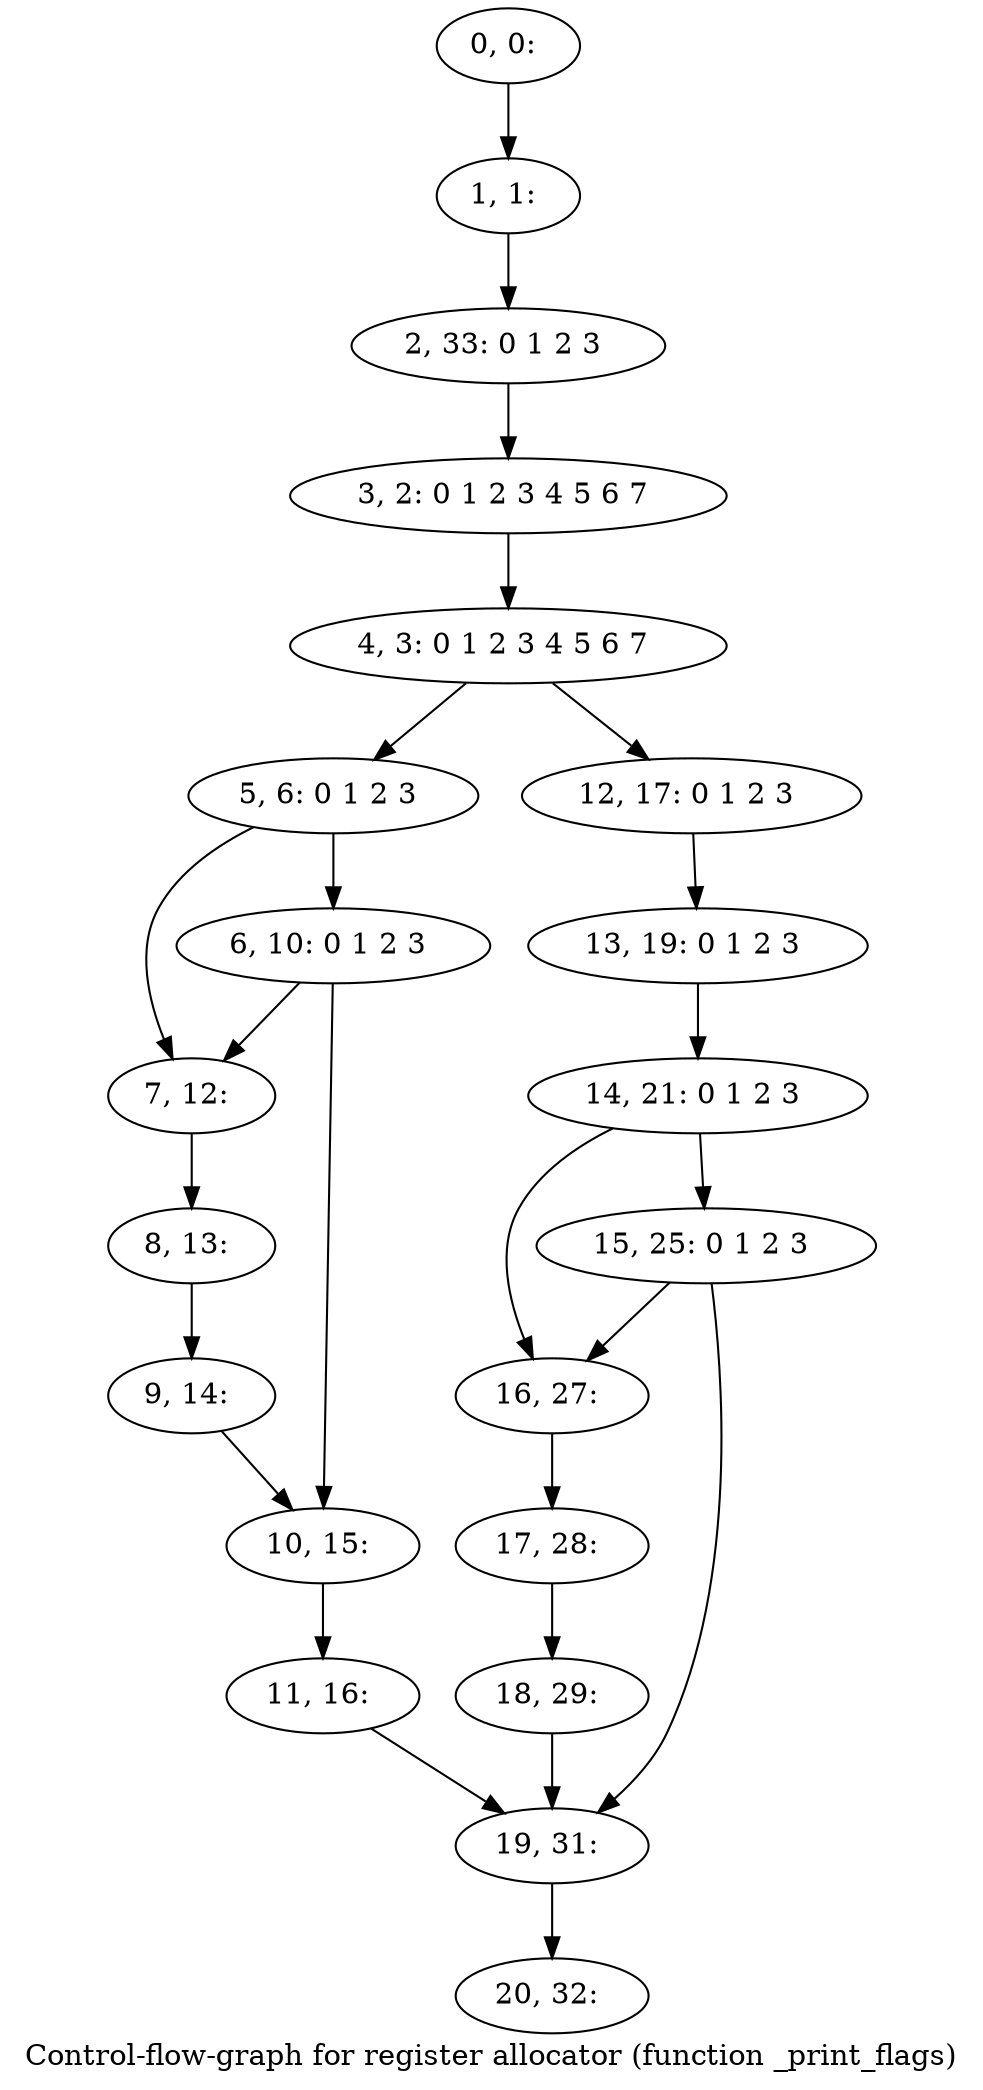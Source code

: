 digraph G {
graph [label="Control-flow-graph for register allocator (function _print_flags)"]
0[label="0, 0: "];
1[label="1, 1: "];
2[label="2, 33: 0 1 2 3 "];
3[label="3, 2: 0 1 2 3 4 5 6 7 "];
4[label="4, 3: 0 1 2 3 4 5 6 7 "];
5[label="5, 6: 0 1 2 3 "];
6[label="6, 10: 0 1 2 3 "];
7[label="7, 12: "];
8[label="8, 13: "];
9[label="9, 14: "];
10[label="10, 15: "];
11[label="11, 16: "];
12[label="12, 17: 0 1 2 3 "];
13[label="13, 19: 0 1 2 3 "];
14[label="14, 21: 0 1 2 3 "];
15[label="15, 25: 0 1 2 3 "];
16[label="16, 27: "];
17[label="17, 28: "];
18[label="18, 29: "];
19[label="19, 31: "];
20[label="20, 32: "];
0->1 ;
1->2 ;
2->3 ;
3->4 ;
4->5 ;
4->12 ;
5->6 ;
5->7 ;
6->7 ;
6->10 ;
7->8 ;
8->9 ;
9->10 ;
10->11 ;
11->19 ;
12->13 ;
13->14 ;
14->15 ;
14->16 ;
15->16 ;
15->19 ;
16->17 ;
17->18 ;
18->19 ;
19->20 ;
}
